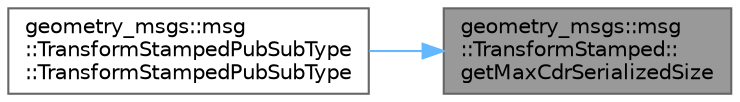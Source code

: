 digraph "geometry_msgs::msg::TransformStamped::getMaxCdrSerializedSize"
{
 // INTERACTIVE_SVG=YES
 // LATEX_PDF_SIZE
  bgcolor="transparent";
  edge [fontname=Helvetica,fontsize=10,labelfontname=Helvetica,labelfontsize=10];
  node [fontname=Helvetica,fontsize=10,shape=box,height=0.2,width=0.4];
  rankdir="RL";
  Node1 [id="Node000001",label="geometry_msgs::msg\l::TransformStamped::\lgetMaxCdrSerializedSize",height=0.2,width=0.4,color="gray40", fillcolor="grey60", style="filled", fontcolor="black",tooltip="This function returns the maximum serialized size of an object depending on the buffer alignment."];
  Node1 -> Node2 [id="edge1_Node000001_Node000002",dir="back",color="steelblue1",style="solid",tooltip=" "];
  Node2 [id="Node000002",label="geometry_msgs::msg\l::TransformStampedPubSubType\l::TransformStampedPubSubType",height=0.2,width=0.4,color="grey40", fillcolor="white", style="filled",URL="$d0/d21/classgeometry__msgs_1_1msg_1_1TransformStampedPubSubType.html#a4ab36ceaa65017a6c47e972f1a63a668",tooltip=" "];
}
